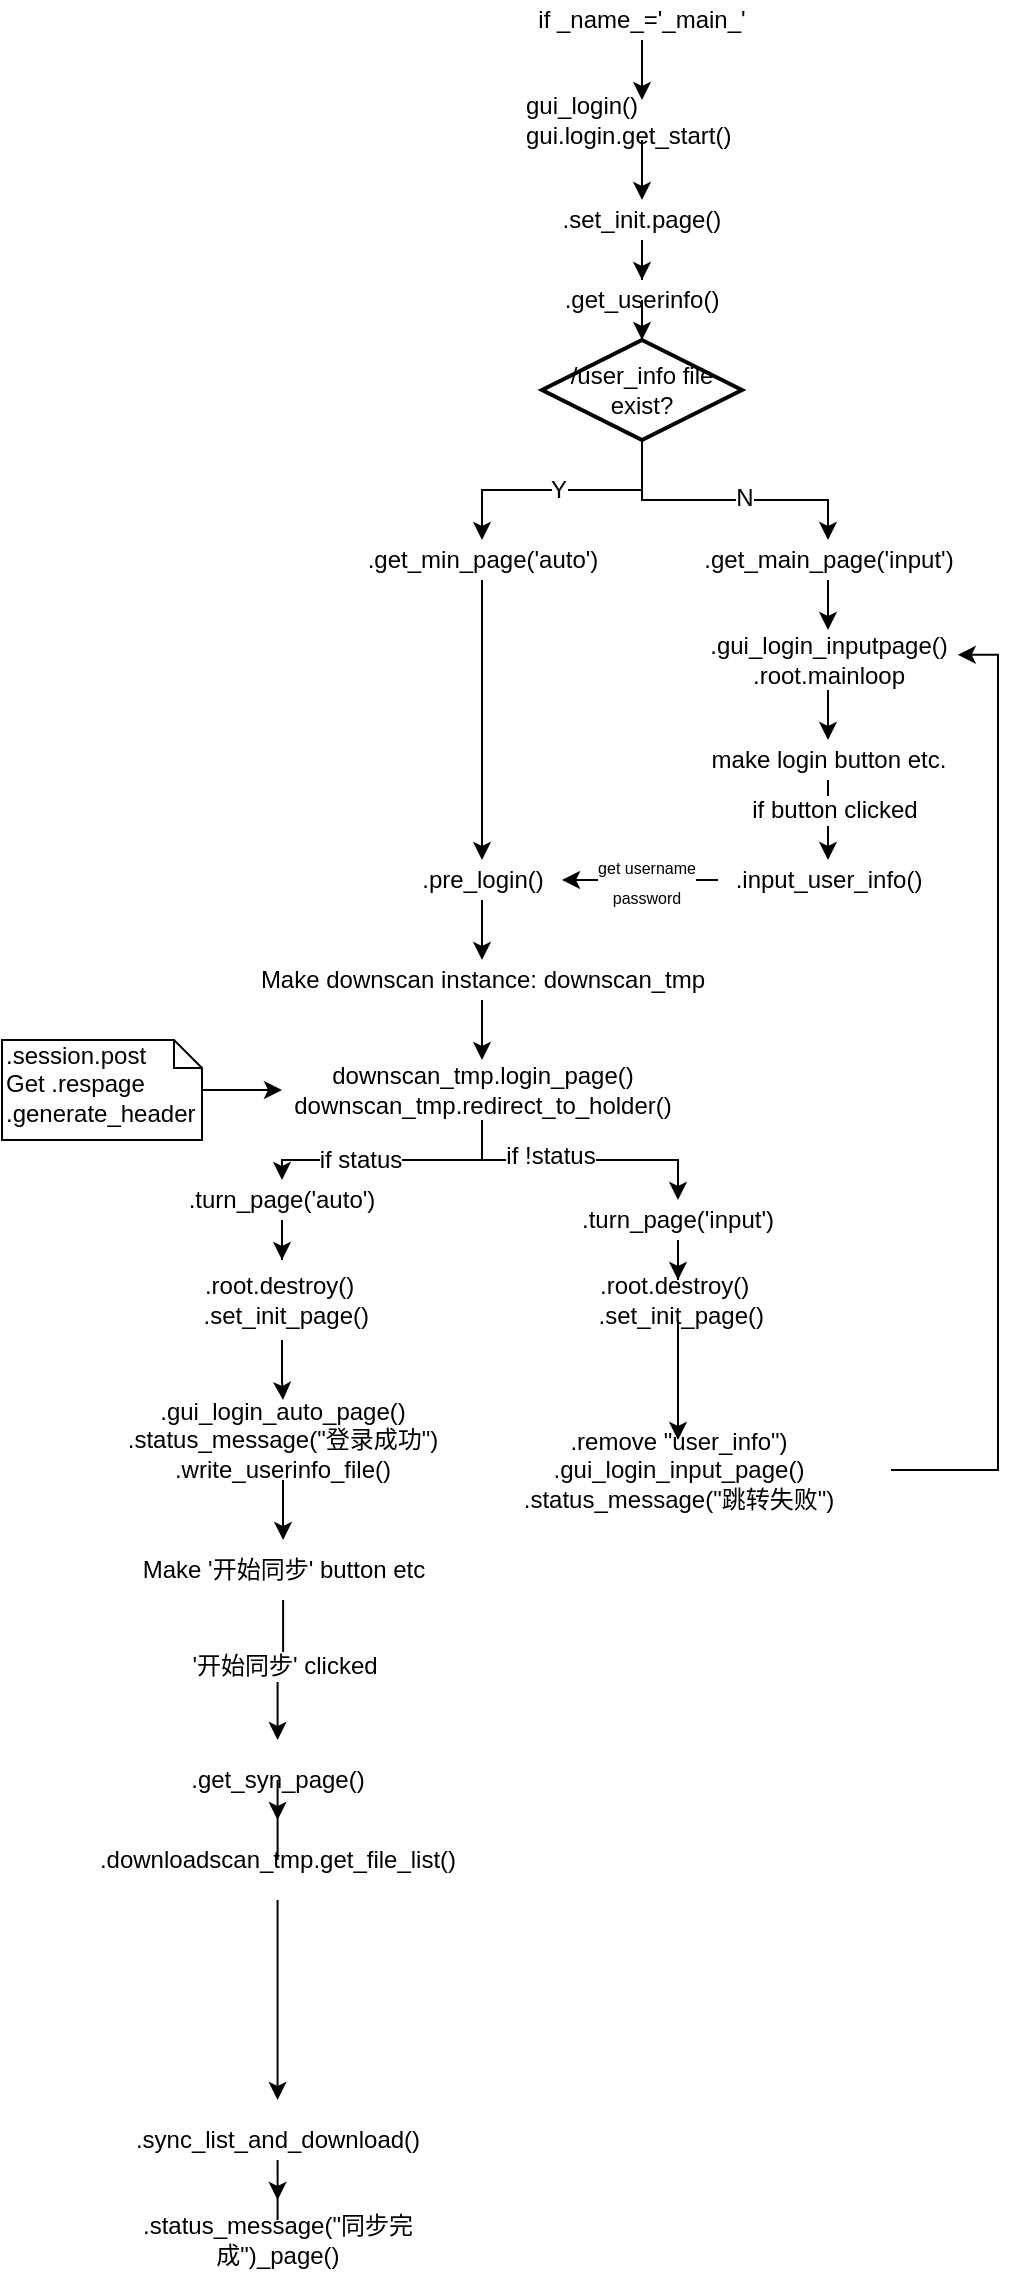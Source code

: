 <mxfile version="12.5.8" type="github">
  <diagram id="PcgDVWfokU0HxczI5ISc" name="Page-1">
    <mxGraphModel dx="1180" dy="217" grid="1" gridSize="10" guides="1" tooltips="1" connect="1" arrows="1" fold="1" page="1" pageScale="1" pageWidth="827" pageHeight="1169" math="0" shadow="0">
      <root>
        <mxCell id="0"/>
        <mxCell id="1" parent="0"/>
        <mxCell id="Sg0xF2iIA_ZiJ6ys9VCF-3" value="" style="edgeStyle=orthogonalEdgeStyle;rounded=0;orthogonalLoop=1;jettySize=auto;html=1;" parent="1" source="Sg0xF2iIA_ZiJ6ys9VCF-1" target="Sg0xF2iIA_ZiJ6ys9VCF-2" edge="1">
          <mxGeometry relative="1" as="geometry"/>
        </mxCell>
        <mxCell id="Sg0xF2iIA_ZiJ6ys9VCF-1" value="if _name_=&#39;_main_&#39;" style="text;html=1;strokeColor=none;fillColor=none;align=center;verticalAlign=middle;whiteSpace=wrap;rounded=0;" parent="1" vertex="1">
          <mxGeometry x="20" y="20" width="120" height="20" as="geometry"/>
        </mxCell>
        <mxCell id="Sg0xF2iIA_ZiJ6ys9VCF-5" value="" style="edgeStyle=orthogonalEdgeStyle;rounded=0;orthogonalLoop=1;jettySize=auto;html=1;" parent="1" source="Sg0xF2iIA_ZiJ6ys9VCF-2" target="Sg0xF2iIA_ZiJ6ys9VCF-4" edge="1">
          <mxGeometry relative="1" as="geometry"/>
        </mxCell>
        <mxCell id="Sg0xF2iIA_ZiJ6ys9VCF-2" value="gui_login()&lt;br&gt;gui.login.get_start()" style="text;html=1;strokeColor=none;fillColor=none;align=left;verticalAlign=middle;whiteSpace=wrap;rounded=0;" parent="1" vertex="1">
          <mxGeometry x="20" y="70" width="120" height="20" as="geometry"/>
        </mxCell>
        <mxCell id="Sg0xF2iIA_ZiJ6ys9VCF-7" value="" style="edgeStyle=orthogonalEdgeStyle;rounded=0;orthogonalLoop=1;jettySize=auto;html=1;" parent="1" source="Sg0xF2iIA_ZiJ6ys9VCF-4" target="Sg0xF2iIA_ZiJ6ys9VCF-6" edge="1">
          <mxGeometry relative="1" as="geometry"/>
        </mxCell>
        <mxCell id="Sg0xF2iIA_ZiJ6ys9VCF-4" value=".set_init.page()" style="text;html=1;strokeColor=none;fillColor=none;align=center;verticalAlign=middle;whiteSpace=wrap;rounded=0;" parent="1" vertex="1">
          <mxGeometry x="20" y="120" width="120" height="20" as="geometry"/>
        </mxCell>
        <mxCell id="Sg0xF2iIA_ZiJ6ys9VCF-11" style="edgeStyle=orthogonalEdgeStyle;rounded=0;orthogonalLoop=1;jettySize=auto;html=1;entryX=0.5;entryY=0;entryDx=0;entryDy=0;entryPerimeter=0;" parent="1" source="Sg0xF2iIA_ZiJ6ys9VCF-6" target="Sg0xF2iIA_ZiJ6ys9VCF-10" edge="1">
          <mxGeometry relative="1" as="geometry"/>
        </mxCell>
        <mxCell id="Sg0xF2iIA_ZiJ6ys9VCF-6" value=".get_userinfo()" style="text;html=1;strokeColor=none;fillColor=none;align=center;verticalAlign=middle;whiteSpace=wrap;rounded=0;" parent="1" vertex="1">
          <mxGeometry x="20" y="160" width="120" height="20" as="geometry"/>
        </mxCell>
        <mxCell id="Sg0xF2iIA_ZiJ6ys9VCF-13" value="" style="edgeStyle=orthogonalEdgeStyle;rounded=0;orthogonalLoop=1;jettySize=auto;html=1;" parent="1" source="Sg0xF2iIA_ZiJ6ys9VCF-10" target="Sg0xF2iIA_ZiJ6ys9VCF-18" edge="1">
          <mxGeometry relative="1" as="geometry">
            <mxPoint y="290.0" as="targetPoint"/>
          </mxGeometry>
        </mxCell>
        <mxCell id="Sg0xF2iIA_ZiJ6ys9VCF-16" value="Y" style="text;html=1;align=center;verticalAlign=middle;resizable=0;points=[];labelBackgroundColor=#ffffff;" parent="Sg0xF2iIA_ZiJ6ys9VCF-13" vertex="1" connectable="0">
          <mxGeometry x="0.038" relative="1" as="geometry">
            <mxPoint as="offset"/>
          </mxGeometry>
        </mxCell>
        <mxCell id="Sg0xF2iIA_ZiJ6ys9VCF-15" value="" style="edgeStyle=orthogonalEdgeStyle;rounded=0;orthogonalLoop=1;jettySize=auto;html=1;" parent="1" source="Sg0xF2iIA_ZiJ6ys9VCF-10" target="Sg0xF2iIA_ZiJ6ys9VCF-23" edge="1">
          <mxGeometry relative="1" as="geometry">
            <mxPoint x="170" y="330" as="targetPoint"/>
            <Array as="points">
              <mxPoint x="80" y="270"/>
              <mxPoint x="173" y="270"/>
            </Array>
          </mxGeometry>
        </mxCell>
        <mxCell id="Sg0xF2iIA_ZiJ6ys9VCF-17" value="N" style="text;html=1;align=center;verticalAlign=middle;resizable=0;points=[];labelBackgroundColor=#ffffff;" parent="Sg0xF2iIA_ZiJ6ys9VCF-15" vertex="1" connectable="0">
          <mxGeometry x="0.129" y="1" relative="1" as="geometry">
            <mxPoint as="offset"/>
          </mxGeometry>
        </mxCell>
        <mxCell id="Sg0xF2iIA_ZiJ6ys9VCF-10" value="/user_info file exist?" style="strokeWidth=2;html=1;shape=mxgraph.flowchart.decision;whiteSpace=wrap;" parent="1" vertex="1">
          <mxGeometry x="30" y="190" width="100" height="50" as="geometry"/>
        </mxCell>
        <mxCell id="Sg0xF2iIA_ZiJ6ys9VCF-21" value="" style="edgeStyle=orthogonalEdgeStyle;rounded=0;orthogonalLoop=1;jettySize=auto;html=1;" parent="1" source="Sg0xF2iIA_ZiJ6ys9VCF-18" target="Sg0xF2iIA_ZiJ6ys9VCF-20" edge="1">
          <mxGeometry relative="1" as="geometry"/>
        </mxCell>
        <mxCell id="Sg0xF2iIA_ZiJ6ys9VCF-18" value=".get_min_page(&#39;auto&#39;)" style="text;html=1;align=center;verticalAlign=middle;resizable=0;points=[];autosize=1;" parent="1" vertex="1">
          <mxGeometry x="-65" y="290" width="130" height="20" as="geometry"/>
        </mxCell>
        <mxCell id="Sg0xF2iIA_ZiJ6ys9VCF-36" value="" style="edgeStyle=orthogonalEdgeStyle;rounded=0;orthogonalLoop=1;jettySize=auto;html=1;" parent="1" source="Sg0xF2iIA_ZiJ6ys9VCF-20" target="Sg0xF2iIA_ZiJ6ys9VCF-35" edge="1">
          <mxGeometry relative="1" as="geometry"/>
        </mxCell>
        <mxCell id="Sg0xF2iIA_ZiJ6ys9VCF-20" value=".pre_login()" style="text;html=1;align=center;verticalAlign=middle;resizable=0;points=[];autosize=1;" parent="1" vertex="1">
          <mxGeometry x="-40" y="450" width="80" height="20" as="geometry"/>
        </mxCell>
        <mxCell id="Sg0xF2iIA_ZiJ6ys9VCF-38" value="" style="edgeStyle=orthogonalEdgeStyle;rounded=0;orthogonalLoop=1;jettySize=auto;html=1;" parent="1" source="Sg0xF2iIA_ZiJ6ys9VCF-35" target="Sg0xF2iIA_ZiJ6ys9VCF-37" edge="1">
          <mxGeometry relative="1" as="geometry"/>
        </mxCell>
        <mxCell id="Sg0xF2iIA_ZiJ6ys9VCF-35" value="Make downscan instance: downscan_tmp" style="text;html=1;align=center;verticalAlign=middle;resizable=0;points=[];autosize=1;" parent="1" vertex="1">
          <mxGeometry x="-120" y="500" width="240" height="20" as="geometry"/>
        </mxCell>
        <mxCell id="Sg0xF2iIA_ZiJ6ys9VCF-39" style="edgeStyle=orthogonalEdgeStyle;rounded=0;orthogonalLoop=1;jettySize=auto;html=1;" parent="1" source="Sg0xF2iIA_ZiJ6ys9VCF-37" target="Sg0xF2iIA_ZiJ6ys9VCF-43" edge="1">
          <mxGeometry relative="1" as="geometry">
            <mxPoint x="-100" y="610" as="targetPoint"/>
          </mxGeometry>
        </mxCell>
        <mxCell id="Sg0xF2iIA_ZiJ6ys9VCF-42" value="if status" style="text;html=1;align=center;verticalAlign=middle;resizable=0;points=[];labelBackgroundColor=#ffffff;" parent="Sg0xF2iIA_ZiJ6ys9VCF-39" vertex="1" connectable="0">
          <mxGeometry x="0.251" relative="1" as="geometry">
            <mxPoint as="offset"/>
          </mxGeometry>
        </mxCell>
        <mxCell id="Sg0xF2iIA_ZiJ6ys9VCF-40" style="edgeStyle=orthogonalEdgeStyle;rounded=0;orthogonalLoop=1;jettySize=auto;html=1;entryX=0.5;entryY=0;entryDx=0;entryDy=0;" parent="1" source="Sg0xF2iIA_ZiJ6ys9VCF-37" target="Sg0xF2iIA_ZiJ6ys9VCF-44" edge="1">
          <mxGeometry relative="1" as="geometry">
            <mxPoint x="100" y="630" as="targetPoint"/>
          </mxGeometry>
        </mxCell>
        <mxCell id="Sg0xF2iIA_ZiJ6ys9VCF-41" value="if !status" style="text;html=1;align=center;verticalAlign=middle;resizable=0;points=[];labelBackgroundColor=#ffffff;" parent="Sg0xF2iIA_ZiJ6ys9VCF-40" vertex="1" connectable="0">
          <mxGeometry x="-0.226" y="2" relative="1" as="geometry">
            <mxPoint as="offset"/>
          </mxGeometry>
        </mxCell>
        <mxCell id="Sg0xF2iIA_ZiJ6ys9VCF-37" value="downscan_tmp.login_page()&lt;br&gt;downscan_tmp.redirect_to_holder()" style="text;html=1;align=center;verticalAlign=middle;resizable=0;points=[];autosize=1;" parent="1" vertex="1">
          <mxGeometry x="-100" y="550" width="200" height="30" as="geometry"/>
        </mxCell>
        <mxCell id="Sg0xF2iIA_ZiJ6ys9VCF-25" value="" style="edgeStyle=orthogonalEdgeStyle;rounded=0;orthogonalLoop=1;jettySize=auto;html=1;" parent="1" source="Sg0xF2iIA_ZiJ6ys9VCF-23" target="Sg0xF2iIA_ZiJ6ys9VCF-24" edge="1">
          <mxGeometry relative="1" as="geometry"/>
        </mxCell>
        <mxCell id="Sg0xF2iIA_ZiJ6ys9VCF-23" value="&lt;span style=&quot;background-color: rgb(255 , 255 , 255)&quot;&gt;.get_main_page(&#39;input&#39;)&lt;/span&gt;" style="text;html=1;align=center;verticalAlign=middle;resizable=0;points=[];autosize=1;" parent="1" vertex="1">
          <mxGeometry x="103" y="290" width="140" height="20" as="geometry"/>
        </mxCell>
        <mxCell id="Sg0xF2iIA_ZiJ6ys9VCF-29" value="" style="edgeStyle=orthogonalEdgeStyle;rounded=0;orthogonalLoop=1;jettySize=auto;html=1;" parent="1" source="Sg0xF2iIA_ZiJ6ys9VCF-24" target="Sg0xF2iIA_ZiJ6ys9VCF-28" edge="1">
          <mxGeometry relative="1" as="geometry"/>
        </mxCell>
        <mxCell id="Sg0xF2iIA_ZiJ6ys9VCF-24" value="&lt;span style=&quot;background-color: rgb(255 , 255 , 255)&quot;&gt;.gui_login_inputpage()&lt;br&gt;.root.mainloop&lt;br&gt;&lt;/span&gt;" style="text;html=1;align=center;verticalAlign=middle;resizable=0;points=[];autosize=1;" parent="1" vertex="1">
          <mxGeometry x="108" y="335" width="130" height="30" as="geometry"/>
        </mxCell>
        <mxCell id="Sg0xF2iIA_ZiJ6ys9VCF-31" value="" style="edgeStyle=orthogonalEdgeStyle;rounded=0;orthogonalLoop=1;jettySize=auto;html=1;" parent="1" source="Sg0xF2iIA_ZiJ6ys9VCF-28" target="Sg0xF2iIA_ZiJ6ys9VCF-30" edge="1">
          <mxGeometry relative="1" as="geometry"/>
        </mxCell>
        <mxCell id="Sg0xF2iIA_ZiJ6ys9VCF-32" value="if button clicked" style="text;html=1;align=center;verticalAlign=middle;resizable=0;points=[];labelBackgroundColor=#ffffff;" parent="Sg0xF2iIA_ZiJ6ys9VCF-31" vertex="1" connectable="0">
          <mxGeometry x="-0.267" y="3" relative="1" as="geometry">
            <mxPoint as="offset"/>
          </mxGeometry>
        </mxCell>
        <mxCell id="Sg0xF2iIA_ZiJ6ys9VCF-28" value="&lt;span style=&quot;background-color: rgb(255 , 255 , 255)&quot;&gt;make login button etc.&lt;br&gt;&lt;/span&gt;" style="text;html=1;align=center;verticalAlign=middle;resizable=0;points=[];autosize=1;" parent="1" vertex="1">
          <mxGeometry x="108" y="390" width="130" height="20" as="geometry"/>
        </mxCell>
        <mxCell id="Sg0xF2iIA_ZiJ6ys9VCF-33" style="edgeStyle=orthogonalEdgeStyle;rounded=0;orthogonalLoop=1;jettySize=auto;html=1;" parent="1" source="Sg0xF2iIA_ZiJ6ys9VCF-30" target="Sg0xF2iIA_ZiJ6ys9VCF-20" edge="1">
          <mxGeometry relative="1" as="geometry"/>
        </mxCell>
        <mxCell id="Sg0xF2iIA_ZiJ6ys9VCF-34" value="&lt;font style=&quot;font-size: 8px&quot;&gt;get username&lt;br&gt;password&lt;/font&gt;" style="text;html=1;align=center;verticalAlign=middle;resizable=0;points=[];labelBackgroundColor=#ffffff;" parent="Sg0xF2iIA_ZiJ6ys9VCF-33" vertex="1" connectable="0">
          <mxGeometry x="-0.08" relative="1" as="geometry">
            <mxPoint as="offset"/>
          </mxGeometry>
        </mxCell>
        <mxCell id="Sg0xF2iIA_ZiJ6ys9VCF-30" value="&lt;span style=&quot;background-color: rgb(255 , 255 , 255)&quot;&gt;.input_user_info()&lt;br&gt;&lt;/span&gt;" style="text;html=1;align=center;verticalAlign=middle;resizable=0;points=[];autosize=1;" parent="1" vertex="1">
          <mxGeometry x="118" y="450" width="110" height="20" as="geometry"/>
        </mxCell>
        <mxCell id="BA61lPaq3UWpXxxcgwDQ-9" value="" style="edgeStyle=orthogonalEdgeStyle;rounded=0;orthogonalLoop=1;jettySize=auto;html=1;" edge="1" parent="1" source="Sg0xF2iIA_ZiJ6ys9VCF-43" target="BA61lPaq3UWpXxxcgwDQ-8">
          <mxGeometry relative="1" as="geometry"/>
        </mxCell>
        <mxCell id="Sg0xF2iIA_ZiJ6ys9VCF-43" value=".turn_page(&#39;auto&#39;)" style="text;html=1;strokeColor=none;fillColor=none;align=center;verticalAlign=middle;whiteSpace=wrap;rounded=0;" parent="1" vertex="1">
          <mxGeometry x="-120" y="610" width="40" height="20" as="geometry"/>
        </mxCell>
        <mxCell id="BA61lPaq3UWpXxxcgwDQ-14" value="" style="edgeStyle=orthogonalEdgeStyle;rounded=0;orthogonalLoop=1;jettySize=auto;html=1;" edge="1" parent="1" source="BA61lPaq3UWpXxxcgwDQ-8" target="BA61lPaq3UWpXxxcgwDQ-13">
          <mxGeometry relative="1" as="geometry"/>
        </mxCell>
        <mxCell id="BA61lPaq3UWpXxxcgwDQ-8" value="&lt;div&gt;.root.destroy()&lt;span&gt;&amp;nbsp; &amp;nbsp;.set_init_page()&lt;/span&gt;&lt;/div&gt;" style="text;html=1;strokeColor=none;fillColor=none;align=center;verticalAlign=middle;whiteSpace=wrap;rounded=0;" vertex="1" parent="1">
          <mxGeometry x="-147.5" y="650" width="95" height="40" as="geometry"/>
        </mxCell>
        <mxCell id="BA61lPaq3UWpXxxcgwDQ-21" value="" style="edgeStyle=orthogonalEdgeStyle;rounded=0;orthogonalLoop=1;jettySize=auto;html=1;" edge="1" parent="1" source="BA61lPaq3UWpXxxcgwDQ-13" target="BA61lPaq3UWpXxxcgwDQ-20">
          <mxGeometry relative="1" as="geometry"/>
        </mxCell>
        <mxCell id="BA61lPaq3UWpXxxcgwDQ-13" value="&lt;div&gt;.gui_login_auto_page()&lt;/div&gt;&lt;div&gt;.status_message(&quot;登录成功&quot;)&lt;/div&gt;&lt;div&gt;.write_userinfo_file()&lt;/div&gt;" style="text;html=1;strokeColor=none;fillColor=none;align=center;verticalAlign=middle;whiteSpace=wrap;rounded=0;" vertex="1" parent="1">
          <mxGeometry x="-198.86" y="720" width="198.75" height="40" as="geometry"/>
        </mxCell>
        <mxCell id="BA61lPaq3UWpXxxcgwDQ-23" value="" style="edgeStyle=orthogonalEdgeStyle;rounded=0;orthogonalLoop=1;jettySize=auto;html=1;" edge="1" parent="1" source="BA61lPaq3UWpXxxcgwDQ-20" target="BA61lPaq3UWpXxxcgwDQ-22">
          <mxGeometry relative="1" as="geometry"/>
        </mxCell>
        <mxCell id="BA61lPaq3UWpXxxcgwDQ-24" value="&#39;开始同步&#39; clicked" style="text;html=1;align=center;verticalAlign=middle;resizable=0;points=[];labelBackgroundColor=#ffffff;" vertex="1" connectable="0" parent="BA61lPaq3UWpXxxcgwDQ-23">
          <mxGeometry x="-0.768" y="-1" relative="1" as="geometry">
            <mxPoint x="0.94" y="24.29" as="offset"/>
          </mxGeometry>
        </mxCell>
        <mxCell id="BA61lPaq3UWpXxxcgwDQ-20" value="&lt;div&gt;Make &#39;开始同步&#39; button etc&lt;/div&gt;" style="text;html=1;strokeColor=none;fillColor=none;align=center;verticalAlign=middle;whiteSpace=wrap;rounded=0;" vertex="1" parent="1">
          <mxGeometry x="-184.43" y="790" width="169.89" height="30" as="geometry"/>
        </mxCell>
        <mxCell id="BA61lPaq3UWpXxxcgwDQ-26" value="" style="edgeStyle=orthogonalEdgeStyle;rounded=0;orthogonalLoop=1;jettySize=auto;html=1;" edge="1" parent="1" source="BA61lPaq3UWpXxxcgwDQ-22" target="BA61lPaq3UWpXxxcgwDQ-25">
          <mxGeometry relative="1" as="geometry"/>
        </mxCell>
        <mxCell id="BA61lPaq3UWpXxxcgwDQ-22" value="&lt;div&gt;.get_syn_page()&lt;/div&gt;" style="text;html=1;strokeColor=none;fillColor=none;align=center;verticalAlign=middle;whiteSpace=wrap;rounded=0;" vertex="1" parent="1">
          <mxGeometry x="-184.43" y="890" width="164.43" height="40" as="geometry"/>
        </mxCell>
        <mxCell id="BA61lPaq3UWpXxxcgwDQ-28" value="" style="edgeStyle=orthogonalEdgeStyle;rounded=0;orthogonalLoop=1;jettySize=auto;html=1;" edge="1" parent="1" source="BA61lPaq3UWpXxxcgwDQ-25" target="BA61lPaq3UWpXxxcgwDQ-27">
          <mxGeometry relative="1" as="geometry"/>
        </mxCell>
        <mxCell id="BA61lPaq3UWpXxxcgwDQ-25" value="&lt;div&gt;.downloadscan_tmp.get_file_list()&lt;/div&gt;" style="text;html=1;strokeColor=none;fillColor=none;align=center;verticalAlign=middle;whiteSpace=wrap;rounded=0;" vertex="1" parent="1">
          <mxGeometry x="-184.43" y="930" width="164.43" height="40" as="geometry"/>
        </mxCell>
        <mxCell id="BA61lPaq3UWpXxxcgwDQ-30" value="" style="edgeStyle=orthogonalEdgeStyle;rounded=0;orthogonalLoop=1;jettySize=auto;html=1;" edge="1" parent="1" source="BA61lPaq3UWpXxxcgwDQ-27" target="BA61lPaq3UWpXxxcgwDQ-29">
          <mxGeometry relative="1" as="geometry"/>
        </mxCell>
        <mxCell id="BA61lPaq3UWpXxxcgwDQ-27" value="&lt;div&gt;.sync_list_and_download()&lt;/div&gt;" style="text;html=1;strokeColor=none;fillColor=none;align=center;verticalAlign=middle;whiteSpace=wrap;rounded=0;" vertex="1" parent="1">
          <mxGeometry x="-184.43" y="1070" width="164.43" height="40" as="geometry"/>
        </mxCell>
        <mxCell id="BA61lPaq3UWpXxxcgwDQ-29" value="&lt;span&gt;.status_message(&quot;同步完成&quot;)&lt;/span&gt;_page()" style="text;html=1;strokeColor=none;fillColor=none;align=center;verticalAlign=middle;whiteSpace=wrap;rounded=0;" vertex="1" parent="1">
          <mxGeometry x="-184.43" y="1120" width="164.43" height="40" as="geometry"/>
        </mxCell>
        <mxCell id="BA61lPaq3UWpXxxcgwDQ-16" value="" style="edgeStyle=orthogonalEdgeStyle;rounded=0;orthogonalLoop=1;jettySize=auto;html=1;" edge="1" parent="1" source="Sg0xF2iIA_ZiJ6ys9VCF-44" target="BA61lPaq3UWpXxxcgwDQ-15">
          <mxGeometry relative="1" as="geometry"/>
        </mxCell>
        <mxCell id="Sg0xF2iIA_ZiJ6ys9VCF-44" value=".turn_page(&#39;input&#39;)" style="text;html=1;strokeColor=none;fillColor=none;align=center;verticalAlign=middle;whiteSpace=wrap;rounded=0;" parent="1" vertex="1">
          <mxGeometry x="78" y="620" width="40" height="20" as="geometry"/>
        </mxCell>
        <mxCell id="BA61lPaq3UWpXxxcgwDQ-18" value="" style="edgeStyle=orthogonalEdgeStyle;rounded=0;orthogonalLoop=1;jettySize=auto;html=1;" edge="1" parent="1" source="BA61lPaq3UWpXxxcgwDQ-15" target="BA61lPaq3UWpXxxcgwDQ-17">
          <mxGeometry relative="1" as="geometry"/>
        </mxCell>
        <mxCell id="BA61lPaq3UWpXxxcgwDQ-15" value=".root.destroy()&amp;nbsp; &amp;nbsp;.set_init_page()" style="text;html=1;strokeColor=none;fillColor=none;align=center;verticalAlign=middle;whiteSpace=wrap;rounded=0;" vertex="1" parent="1">
          <mxGeometry x="78" y="660" width="40" height="20" as="geometry"/>
        </mxCell>
        <mxCell id="BA61lPaq3UWpXxxcgwDQ-19" style="edgeStyle=orthogonalEdgeStyle;rounded=0;orthogonalLoop=1;jettySize=auto;html=1;entryX=0.999;entryY=0.413;entryDx=0;entryDy=0;entryPerimeter=0;" edge="1" parent="1" source="BA61lPaq3UWpXxxcgwDQ-17" target="Sg0xF2iIA_ZiJ6ys9VCF-24">
          <mxGeometry relative="1" as="geometry">
            <Array as="points">
              <mxPoint x="258" y="755"/>
              <mxPoint x="258" y="348"/>
            </Array>
          </mxGeometry>
        </mxCell>
        <mxCell id="BA61lPaq3UWpXxxcgwDQ-17" value="&lt;div&gt;.remove &quot;user_info&quot;)&lt;/div&gt;&lt;div&gt;.gui_login_input_page()&lt;/div&gt;&lt;div&gt;&lt;span&gt;.status_message(&quot;跳转失败&quot;)&lt;/span&gt;&lt;/div&gt;" style="text;html=1;strokeColor=none;fillColor=none;align=center;verticalAlign=middle;whiteSpace=wrap;rounded=0;" vertex="1" parent="1">
          <mxGeometry x="-8.5" y="740" width="213" height="30" as="geometry"/>
        </mxCell>
        <mxCell id="BA61lPaq3UWpXxxcgwDQ-5" style="edgeStyle=orthogonalEdgeStyle;rounded=0;orthogonalLoop=1;jettySize=auto;html=1;" edge="1" parent="1" source="BA61lPaq3UWpXxxcgwDQ-4" target="Sg0xF2iIA_ZiJ6ys9VCF-37">
          <mxGeometry relative="1" as="geometry"/>
        </mxCell>
        <mxCell id="BA61lPaq3UWpXxxcgwDQ-4" value=".session.post&lt;br&gt;Get&amp;nbsp;.respage&lt;br&gt;.generate_header" style="shape=note;whiteSpace=wrap;html=1;size=14;verticalAlign=top;align=left;spacingTop=-6;" vertex="1" parent="1">
          <mxGeometry x="-240" y="540" width="100" height="50" as="geometry"/>
        </mxCell>
      </root>
    </mxGraphModel>
  </diagram>
</mxfile>
